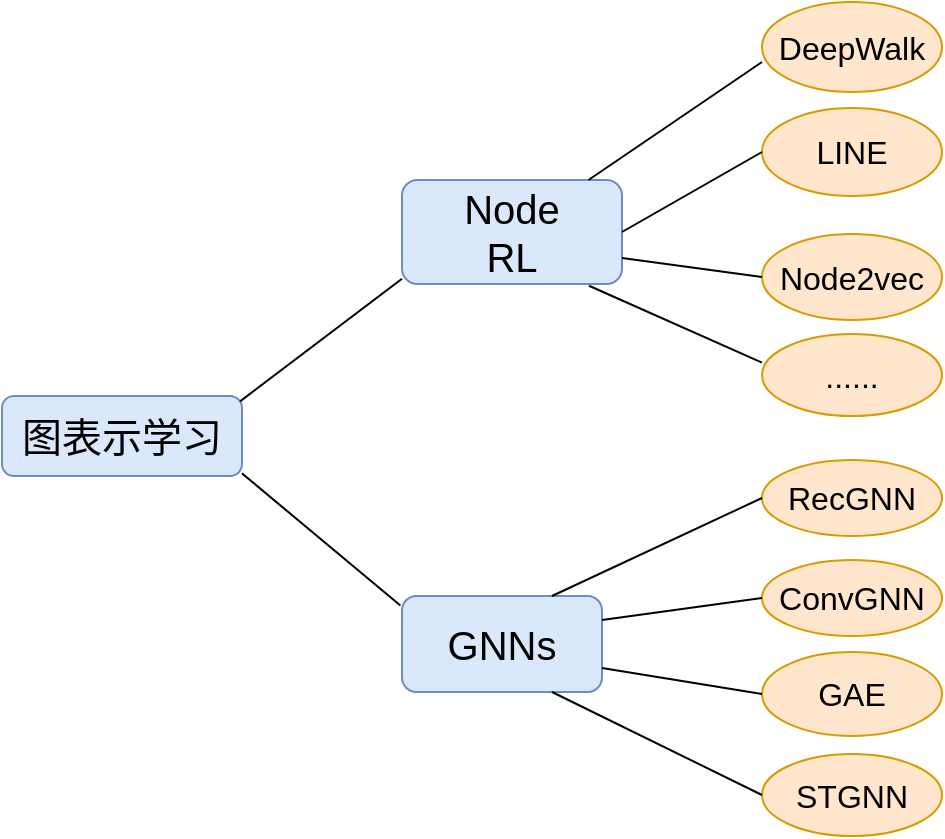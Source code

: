<mxfile version="12.2.2" type="device" pages="1"><diagram id="riT52ODN-OZXAKJEdaH1" name="第 1 页"><mxGraphModel dx="1408" dy="813" grid="1" gridSize="10" guides="1" tooltips="1" connect="1" arrows="1" fold="1" page="1" pageScale="1" pageWidth="850" pageHeight="1100" math="0" shadow="0"><root><mxCell id="0"/><mxCell id="1" parent="0"/><mxCell id="jPR7GX5kMJn4CRArRRpN-2" value="&lt;font style=&quot;font-size: 20px&quot;&gt;图表示学习&lt;/font&gt;" style="rounded=1;whiteSpace=wrap;html=1;fillColor=#dae8fc;strokeColor=#6c8ebf;" parent="1" vertex="1"><mxGeometry x="10" y="250" width="120" height="40" as="geometry"/></mxCell><mxCell id="jPR7GX5kMJn4CRArRRpN-4" value="&lt;font style=&quot;font-size: 20px&quot;&gt;Node&lt;br&gt;RL&lt;br&gt;&lt;/font&gt;" style="rounded=1;whiteSpace=wrap;html=1;fillColor=#dae8fc;strokeColor=#6c8ebf;" parent="1" vertex="1"><mxGeometry x="210" y="142" width="110" height="52" as="geometry"/></mxCell><mxCell id="jPR7GX5kMJn4CRArRRpN-5" value="&lt;font style=&quot;font-size: 20px&quot;&gt;GNNs&lt;/font&gt;" style="rounded=1;whiteSpace=wrap;html=1;fillColor=#dae8fc;strokeColor=#6c8ebf;" parent="1" vertex="1"><mxGeometry x="210" y="350" width="100" height="48" as="geometry"/></mxCell><mxCell id="jPR7GX5kMJn4CRArRRpN-6" value="" style="endArrow=none;html=1;entryX=-0.008;entryY=0.1;entryDx=0;entryDy=0;entryPerimeter=0;exitX=1;exitY=0.967;exitDx=0;exitDy=0;exitPerimeter=0;" parent="1" source="jPR7GX5kMJn4CRArRRpN-2" target="jPR7GX5kMJn4CRArRRpN-5" edge="1"><mxGeometry width="50" height="50" relative="1" as="geometry"><mxPoint x="10" y="510" as="sourcePoint"/><mxPoint x="60" y="460" as="targetPoint"/></mxGeometry></mxCell><mxCell id="jPR7GX5kMJn4CRArRRpN-7" value="" style="endArrow=none;html=1;entryX=0;entryY=0.95;entryDx=0;entryDy=0;entryPerimeter=0;exitX=0.992;exitY=0.067;exitDx=0;exitDy=0;exitPerimeter=0;" parent="1" source="jPR7GX5kMJn4CRArRRpN-2" target="jPR7GX5kMJn4CRArRRpN-4" edge="1"><mxGeometry width="50" height="50" relative="1" as="geometry"><mxPoint x="10" y="510" as="sourcePoint"/><mxPoint x="60" y="460" as="targetPoint"/></mxGeometry></mxCell><mxCell id="jPR7GX5kMJn4CRArRRpN-8" value="&lt;font style=&quot;font-size: 16px&quot;&gt;DeepWalk&lt;/font&gt;" style="ellipse;whiteSpace=wrap;html=1;fillColor=#ffe6cc;strokeColor=#d79b00;" parent="1" vertex="1"><mxGeometry x="390" y="53" width="90" height="45" as="geometry"/></mxCell><mxCell id="jPR7GX5kMJn4CRArRRpN-9" value="&lt;font style=&quot;font-size: 16px&quot;&gt;LINE&lt;/font&gt;" style="ellipse;whiteSpace=wrap;html=1;fillColor=#ffe6cc;strokeColor=#d79b00;" parent="1" vertex="1"><mxGeometry x="390" y="106" width="90" height="44" as="geometry"/></mxCell><mxCell id="jPR7GX5kMJn4CRArRRpN-11" value="&lt;font style=&quot;font-size: 16px&quot;&gt;Node2vec&lt;/font&gt;" style="ellipse;whiteSpace=wrap;html=1;fillColor=#ffe6cc;strokeColor=#d79b00;" parent="1" vertex="1"><mxGeometry x="390" y="169" width="90" height="43" as="geometry"/></mxCell><mxCell id="jPR7GX5kMJn4CRArRRpN-12" value="" style="endArrow=none;html=1;entryX=0;entryY=0.667;entryDx=0;entryDy=0;entryPerimeter=0;" parent="1" source="jPR7GX5kMJn4CRArRRpN-4" target="jPR7GX5kMJn4CRArRRpN-8" edge="1"><mxGeometry width="50" height="50" relative="1" as="geometry"><mxPoint x="10" y="510" as="sourcePoint"/><mxPoint x="60" y="460" as="targetPoint"/></mxGeometry></mxCell><mxCell id="jPR7GX5kMJn4CRArRRpN-13" value="" style="endArrow=none;html=1;entryX=0;entryY=0.5;entryDx=0;entryDy=0;exitX=1;exitY=0.5;exitDx=0;exitDy=0;" parent="1" source="jPR7GX5kMJn4CRArRRpN-4" target="jPR7GX5kMJn4CRArRRpN-9" edge="1"><mxGeometry width="50" height="50" relative="1" as="geometry"><mxPoint x="10" y="510" as="sourcePoint"/><mxPoint x="60" y="460" as="targetPoint"/></mxGeometry></mxCell><mxCell id="jPR7GX5kMJn4CRArRRpN-16" value="&lt;font style=&quot;font-size: 16px&quot;&gt;......&lt;/font&gt;" style="ellipse;whiteSpace=wrap;html=1;fillColor=#ffe6cc;strokeColor=#d79b00;" parent="1" vertex="1"><mxGeometry x="390" y="219" width="90" height="41" as="geometry"/></mxCell><mxCell id="jPR7GX5kMJn4CRArRRpN-17" value="" style="endArrow=none;html=1;entryX=0;entryY=0.5;entryDx=0;entryDy=0;exitX=1;exitY=0.75;exitDx=0;exitDy=0;" parent="1" source="jPR7GX5kMJn4CRArRRpN-4" target="jPR7GX5kMJn4CRArRRpN-11" edge="1"><mxGeometry width="50" height="50" relative="1" as="geometry"><mxPoint x="10" y="510" as="sourcePoint"/><mxPoint x="60" y="460" as="targetPoint"/></mxGeometry></mxCell><mxCell id="jPR7GX5kMJn4CRArRRpN-18" value="" style="endArrow=none;html=1;entryX=0;entryY=0.35;entryDx=0;entryDy=0;entryPerimeter=0;exitX=0.85;exitY=1.017;exitDx=0;exitDy=0;exitPerimeter=0;" parent="1" source="jPR7GX5kMJn4CRArRRpN-4" target="jPR7GX5kMJn4CRArRRpN-16" edge="1"><mxGeometry width="50" height="50" relative="1" as="geometry"><mxPoint x="10" y="510" as="sourcePoint"/><mxPoint x="60" y="460" as="targetPoint"/></mxGeometry></mxCell><mxCell id="jPR7GX5kMJn4CRArRRpN-19" value="&lt;font style=&quot;font-size: 16px&quot;&gt;RecGNN&lt;/font&gt;" style="ellipse;whiteSpace=wrap;html=1;fillColor=#ffe6cc;strokeColor=#d79b00;" parent="1" vertex="1"><mxGeometry x="390" y="282" width="90" height="38" as="geometry"/></mxCell><mxCell id="jPR7GX5kMJn4CRArRRpN-20" value="&lt;font style=&quot;font-size: 16px&quot;&gt;ConvGNN&lt;/font&gt;" style="ellipse;whiteSpace=wrap;html=1;fillColor=#ffe6cc;strokeColor=#d79b00;" parent="1" vertex="1"><mxGeometry x="390" y="332" width="90" height="38" as="geometry"/></mxCell><mxCell id="jPR7GX5kMJn4CRArRRpN-21" value="&lt;font style=&quot;font-size: 16px&quot;&gt;GAE&lt;/font&gt;" style="ellipse;whiteSpace=wrap;html=1;fillColor=#ffe6cc;strokeColor=#d79b00;" parent="1" vertex="1"><mxGeometry x="390" y="378" width="90" height="42" as="geometry"/></mxCell><mxCell id="jPR7GX5kMJn4CRArRRpN-22" value="&lt;font style=&quot;font-size: 16px&quot;&gt;STGNN&lt;/font&gt;" style="ellipse;whiteSpace=wrap;html=1;fillColor=#ffe6cc;strokeColor=#d79b00;" parent="1" vertex="1"><mxGeometry x="390" y="429" width="90" height="41" as="geometry"/></mxCell><mxCell id="jPR7GX5kMJn4CRArRRpN-32" value="" style="endArrow=none;html=1;entryX=0;entryY=0.5;entryDx=0;entryDy=0;exitX=0.75;exitY=0;exitDx=0;exitDy=0;" parent="1" source="jPR7GX5kMJn4CRArRRpN-5" target="jPR7GX5kMJn4CRArRRpN-19" edge="1"><mxGeometry width="50" height="50" relative="1" as="geometry"><mxPoint x="10" y="660" as="sourcePoint"/><mxPoint x="60" y="610" as="targetPoint"/></mxGeometry></mxCell><mxCell id="jPR7GX5kMJn4CRArRRpN-33" value="" style="endArrow=none;html=1;entryX=0;entryY=0.5;entryDx=0;entryDy=0;exitX=1;exitY=0.25;exitDx=0;exitDy=0;" parent="1" source="jPR7GX5kMJn4CRArRRpN-5" target="jPR7GX5kMJn4CRArRRpN-20" edge="1"><mxGeometry width="50" height="50" relative="1" as="geometry"><mxPoint x="10" y="660" as="sourcePoint"/><mxPoint x="60" y="610" as="targetPoint"/></mxGeometry></mxCell><mxCell id="jPR7GX5kMJn4CRArRRpN-34" value="" style="endArrow=none;html=1;entryX=0;entryY=0.5;entryDx=0;entryDy=0;exitX=1;exitY=0.75;exitDx=0;exitDy=0;" parent="1" source="jPR7GX5kMJn4CRArRRpN-5" target="jPR7GX5kMJn4CRArRRpN-21" edge="1"><mxGeometry width="50" height="50" relative="1" as="geometry"><mxPoint x="10" y="660" as="sourcePoint"/><mxPoint x="60" y="610" as="targetPoint"/></mxGeometry></mxCell><mxCell id="jPR7GX5kMJn4CRArRRpN-35" value="" style="endArrow=none;html=1;entryX=0;entryY=0.5;entryDx=0;entryDy=0;exitX=0.75;exitY=1;exitDx=0;exitDy=0;" parent="1" source="jPR7GX5kMJn4CRArRRpN-5" target="jPR7GX5kMJn4CRArRRpN-22" edge="1"><mxGeometry width="50" height="50" relative="1" as="geometry"><mxPoint x="10" y="660" as="sourcePoint"/><mxPoint x="60" y="610" as="targetPoint"/></mxGeometry></mxCell></root></mxGraphModel></diagram></mxfile>